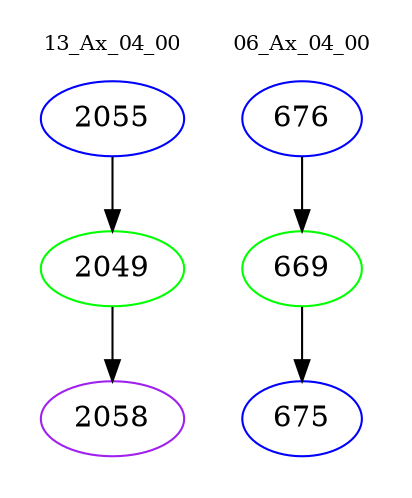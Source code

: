 digraph{
subgraph cluster_0 {
color = white
label = "13_Ax_04_00";
fontsize=10;
T0_2055 [label="2055", color="blue"]
T0_2055 -> T0_2049 [color="black"]
T0_2049 [label="2049", color="green"]
T0_2049 -> T0_2058 [color="black"]
T0_2058 [label="2058", color="purple"]
}
subgraph cluster_1 {
color = white
label = "06_Ax_04_00";
fontsize=10;
T1_676 [label="676", color="blue"]
T1_676 -> T1_669 [color="black"]
T1_669 [label="669", color="green"]
T1_669 -> T1_675 [color="black"]
T1_675 [label="675", color="blue"]
}
}
